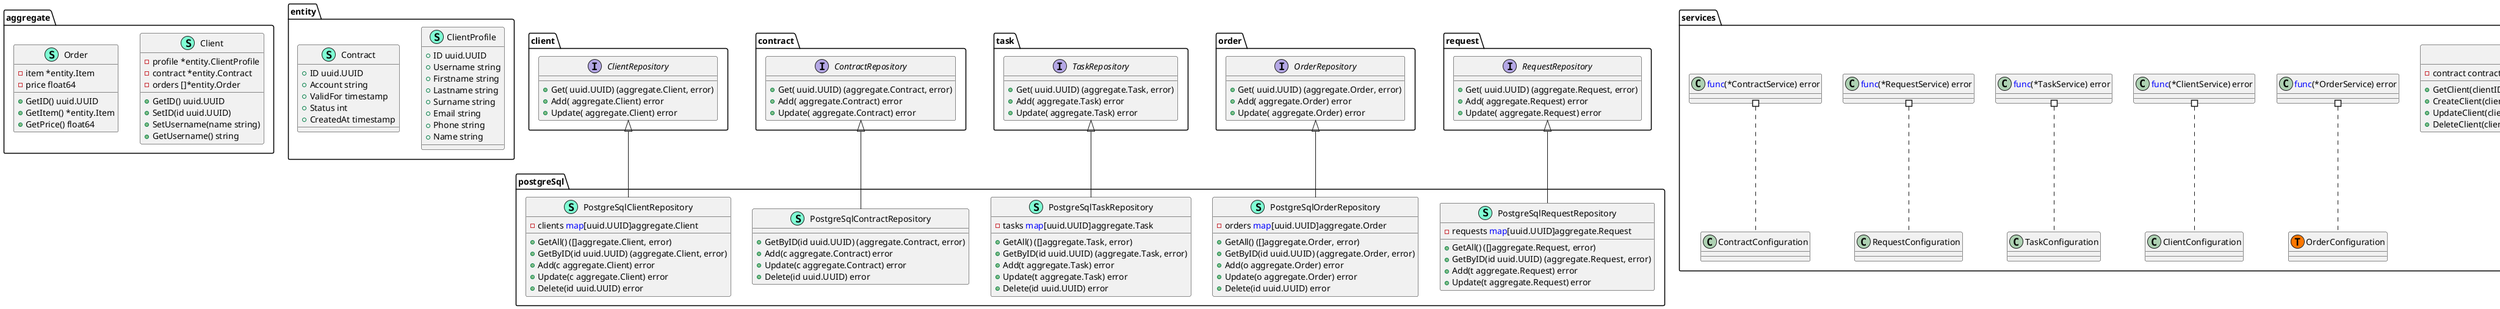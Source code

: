 @startuml
namespace aggregate {
    class Client << (S,Aquamarine) >> {
        - profile *entity.ClientProfile
        - contract *entity.Contract
        - orders []*entity.Order
'        - transactions []valueobject.Transaction

        + GetID() uuid.UUID
        + SetID(id uuid.UUID)
        + SetUsername(name string)
        + GetUsername() string
    }

    class Order << (S,Aquamarine) >> {
        - item *entity.Item
        - price float64

        + GetID() uuid.UUID
        + GetItem() *entity.Item
        + GetPrice() float64
    }
}

namespace entity {
'    class Item << (S,Aquamarine) >> {
'        + ID uuid.UUID
'        + Name string
'        + Description string
'    }

    class ClientProfile << (S,Aquamarine) >> {
        + ID uuid.UUID
        + Username string
        + Firstname string
        + Lastname string
        + Surname string
        + Email string
        + Phone string
        + Name string
    }

    class Contract << (S,Aquamarine) >> {
        + ID uuid.UUID
        + Account string
        + ValidFor timestamp
        + Status int
        + CreatedAt timestamp
    }
}



namespace client {
    interface ClientRepository  {
        + Get( uuid.UUID) (aggregate.Client, error)
        + Add( aggregate.Client) error
        + Update( aggregate.Client) error
    }
}

namespace contract {
    interface ContractRepository  {
        + Get( uuid.UUID) (aggregate.Contract, error)
        + Add( aggregate.Contract) error
        + Update( aggregate.Contract) error
    }
}

namespace task {
    interface TaskRepository  {
        + Get( uuid.UUID) (aggregate.Task, error)
        + Add( aggregate.Task) error
        + Update( aggregate.Task) error
    }
}

'???
namespace order {
    interface OrderRepository  {
        + Get( uuid.UUID) (aggregate.Order, error)
        + Add( aggregate.Order) error
        + Update( aggregate.Order) error
    }
}

namespace request {
    interface RequestRepository  {
        + Get( uuid.UUID) (aggregate.Request, error)
        + Add( aggregate.Request) error
        + Update( aggregate.Request) error
    }
}




namespace postgreSql {
    class PostgreSqlClientRepository << (S,Aquamarine) >> {
        - clients <font color=blue>map</font>[uuid.UUID]aggregate.Client

        + GetAll() ([]aggregate.Client, error)
        + GetByID(id uuid.UUID) (aggregate.Client, error)
        + Add(c aggregate.Client) error
        + Update(c aggregate.Client) error
        + Delete(id uuid.UUID) error
    }

    class PostgreSqlOrderRepository << (S,Aquamarine) >> {
        - orders <font color=blue>map</font>[uuid.UUID]aggregate.Order

        + GetAll() ([]aggregate.Order, error)
        + GetByID(id uuid.UUID) (aggregate.Order, error)
        + Add(o aggregate.Order) error
        + Update(o aggregate.Order) error
        + Delete(id uuid.UUID) error
    }

    class PostgreSqlContractRepository << (S,Aquamarine) >> {
        + GetByID(id uuid.UUID) (aggregate.Contract, error)
        + Add(c aggregate.Contract) error
        + Update(c aggregate.Contract) error
        + Delete(id uuid.UUID) error
    }

    class PostgreSqlTaskRepository << (S,Aquamarine) >> {
        - tasks <font color=blue>map</font>[uuid.UUID]aggregate.Task

        + GetAll() ([]aggregate.Task, error)
        + GetByID(id uuid.UUID) (aggregate.Task, error)
        + Add(t aggregate.Task) error
        + Update(t aggregate.Task) error
        + Delete(id uuid.UUID) error
    }

    class PostgreSqlRequestRepository << (S,Aquamarine) >> {
        - requests <font color=blue>map</font>[uuid.UUID]aggregate.Request

        + GetAll() ([]aggregate.Request, error)
        + GetByID(id uuid.UUID) (aggregate.Request, error)
        + Add(t aggregate.Request) error
        + Update(t aggregate.Request) error
    }

}

"client.ClientRepository" <|-- "postgreSql.PostgreSqlClientRepository"
"order.OrderRepository" <|-- "postgreSql.PostgreSqlOrderRepository"
"contract.ContractRepository" <|-- "postgreSql.PostgreSqlContractRepository"
"task.TaskRepository" <|-- "postgreSql.PostgreSqlTaskRepository"
"request.RequestRepository" <|-- "postgreSql.PostgreSqlRequestRepository"

'"customer.CustomerRepository" <|-- "memory.MemoryRepository"
'
'namespace postgreSql {
'    class PostgreSqlRepository << (S,Aquamarine) >> {
'        - db *postgreSql.Database
'        - client *postgreSql.Collection
'
'        + Get(id uuid.UUID) (aggregate.Customer, error)
'        + Add(c aggregate.Customer) error
'        + Update(c aggregate.Customer) error
'
'    }
'
'    class mongoCustomer << (S,Aquamarine) >> {
'        + ID uuid.UUID
'        + Name string
'
'        + ToAggregate() aggregate.Customer
'
'    }
'}
'
'"client.ClientRepository" <|-- "postgreSql.PostgreSqlRepository"
'
'namespace product {
'    interface ProductRepository  {
'        + GetAll() ([]aggregate.Product, error)
'        + GetByID(id uuid.UUID) (aggregate.Product, error)
'        + Add(product aggregate.Product) error
'        + Update(product aggregate.Product) error
'        + Delete(id uuid.UUID) error
'
'    }
'}


'namespace valueobject {
'    class Transaction << (S,Aquamarine) >> {
'        - amount int
'        - from uuid.UUID
'        - to uuid.UUID
'        - createdAt time.Time
'
'    }
'}



namespace services {

    class OrderService << (S,Aquamarine) >> {
        - client client.ClientRepository
        - task tasks.TasksRepository
        - request task.requestRepository

        + GetOrder(orderID uuid.UUID) (*apiv1.OrderResponse, error)
        + CreateOrder(clientID uuid.UUID, requestID uuid.UUID, req *apiv1.CreateOrderRequest) (*apiv1.CreateOrderResponse, error)
        + UpdateOrder(orderID uuid.UUID, req *apiv1.UpdateOrderRequest) (error)
        + DeleteOrder(orderID uuid.UUID, req *apiv1.DeleteOrderRequest) (error)
    }

    class services.OrderConfiguration << (T, #FF7700) >>  {
    }

    class ClientService << (S,Aquamarine) >> {
        - contract contract.ContractRepository

        + GetClient(clientID uuid.UUID) (*apiv1.ClientResponse, error)
        + CreateClient(clientID uuid.UUID, requestID uuid.UUID, req *apiv1.CreateClientRequest) (*apiv1.CreateClientResponse, error)
        + UpdateClient(clientID uuid.UUID, req *apiv1.UpdateClientRequest) (error)
        + DeleteClient(clientID uuid.UUID, req *apiv1.DeleteClientRequest) (error)
    }

    class services.OrderConfiguration << (T, #FF7700) >>  {
    }

'    class Tavern << (S,Aquamarine) >> {
'        + OrderService *OrderService
'        + BillingService <font color=blue>interface</font>{}
'
'        + Order(customer uuid.UUID, products []uuid.UUID) error
'
'    }
'    class services.TavernConfiguration << (T, #FF7700) >>  {
'    }
}


"services.<font color=blue>func</font>(*OrderService) error" #.. "services.OrderConfiguration"
"services.<font color=blue>func</font>(*ClientService) error" #.. "services.ClientConfiguration"
"services.<font color=blue>func</font>(*TaskService) error" #.. "services.TaskConfiguration"
"services.<font color=blue>func</font>(*RequestService) error" #.. "services.RequestConfiguration"
"services.<font color=blue>func</font>(*ContractService) error" #.. "services.ContractConfiguration"
@enduml
